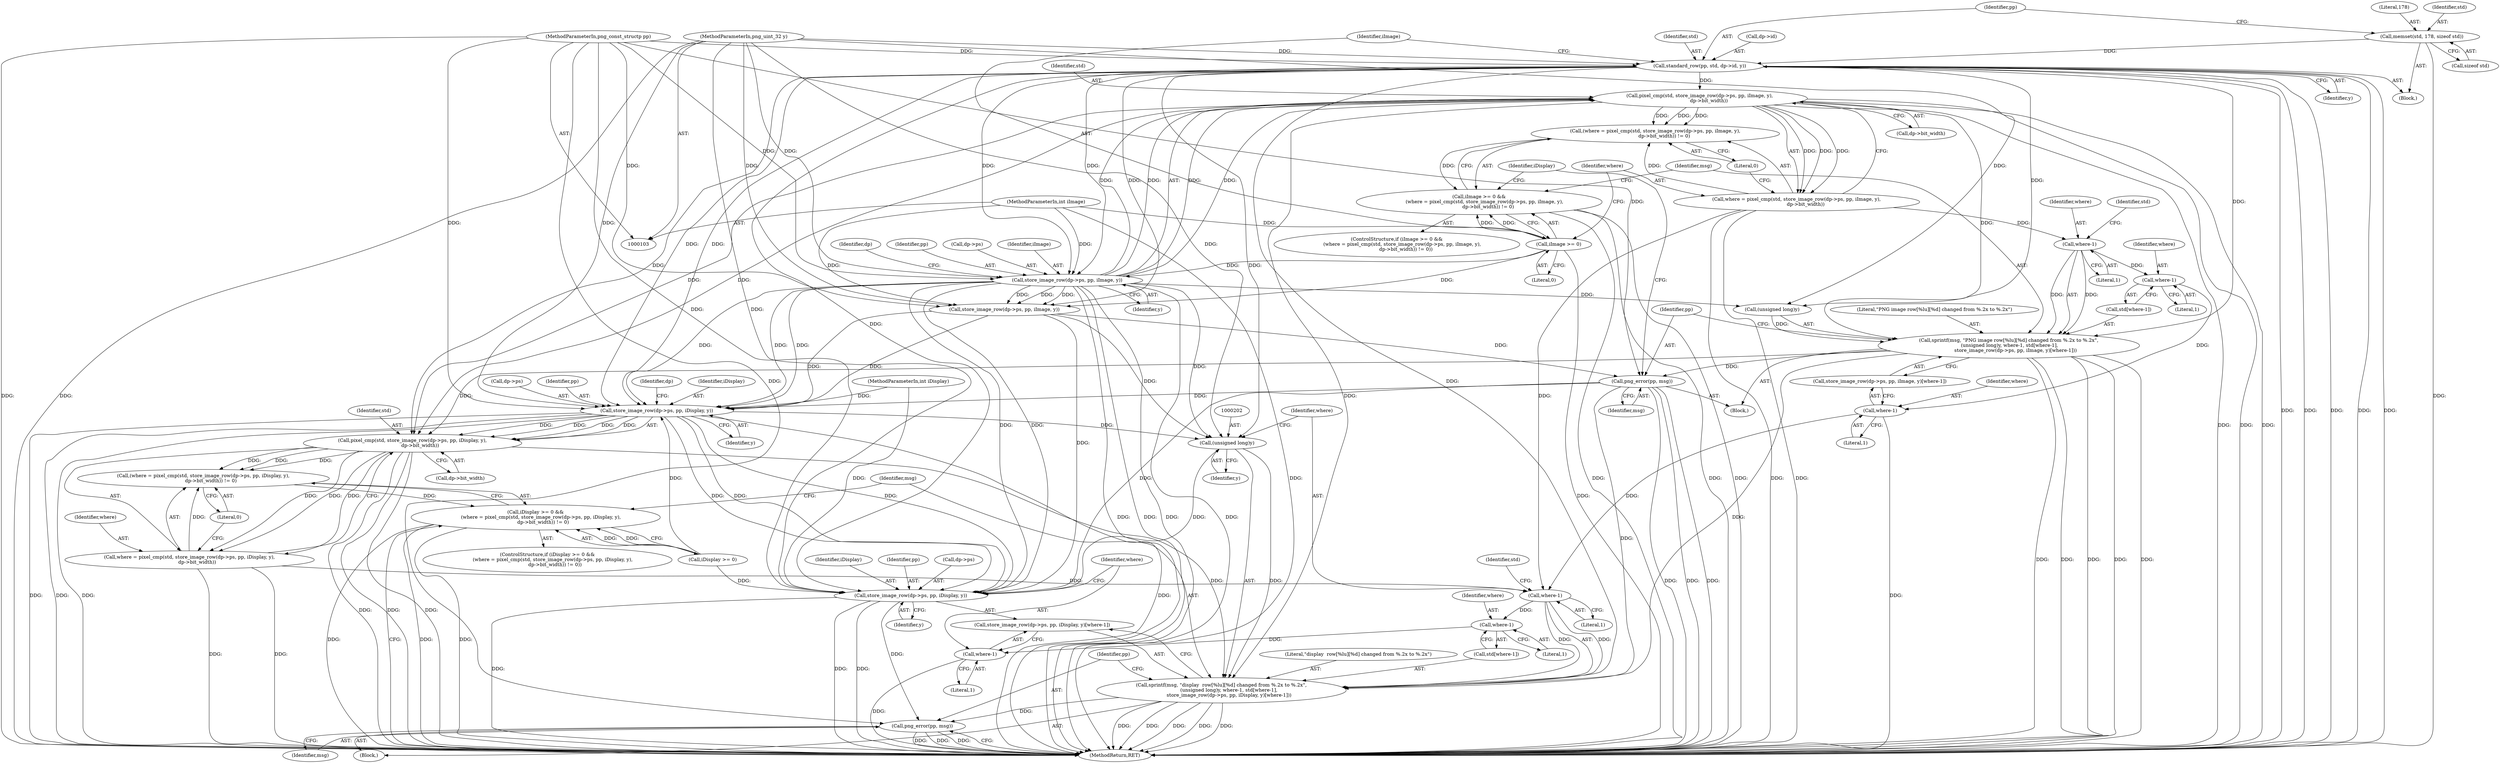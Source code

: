 digraph "1_Android_9d4853418ab2f754c2b63e091c29c5529b8b86ca_135@pointer" {
"1000132" [label="(Call,pixel_cmp(std, store_image_row(dp->ps, pp, iImage, y),\n            dp->bit_width))"];
"1000117" [label="(Call,standard_row(pp, std, dp->id, y))"];
"1000105" [label="(MethodParameterIn,png_const_structp pp)"];
"1000112" [label="(Call,memset(std, 178, sizeof std))"];
"1000108" [label="(MethodParameterIn,png_uint_32 y)"];
"1000134" [label="(Call,store_image_row(dp->ps, pp, iImage, y))"];
"1000126" [label="(Call,iImage >= 0)"];
"1000106" [label="(MethodParameterIn,int iImage)"];
"1000129" [label="(Call,(where = pixel_cmp(std, store_image_row(dp->ps, pp, iImage, y),\n            dp->bit_width)) != 0)"];
"1000125" [label="(Call,iImage >= 0 &&\n       (where = pixel_cmp(std, store_image_row(dp->ps, pp, iImage, y),\n            dp->bit_width)) != 0)"];
"1000130" [label="(Call,where = pixel_cmp(std, store_image_row(dp->ps, pp, iImage, y),\n            dp->bit_width))"];
"1000153" [label="(Call,where-1)"];
"1000147" [label="(Call,sprintf(msg, \"PNG image row[%lu][%d] changed from %.2x to %.2x\",\n (unsigned long)y, where-1, std[where-1],\n         store_image_row(dp->ps, pp, iImage, y)[where-1]))"];
"1000172" [label="(Call,png_error(pp, msg))"];
"1000185" [label="(Call,store_image_row(dp->ps, pp, iDisplay, y))"];
"1000183" [label="(Call,pixel_cmp(std, store_image_row(dp->ps, pp, iDisplay, y),\n          dp->bit_width))"];
"1000180" [label="(Call,(where = pixel_cmp(std, store_image_row(dp->ps, pp, iDisplay, y),\n          dp->bit_width)) != 0)"];
"1000176" [label="(Call,iDisplay >= 0 &&\n       (where = pixel_cmp(std, store_image_row(dp->ps, pp, iDisplay, y),\n          dp->bit_width)) != 0)"];
"1000181" [label="(Call,where = pixel_cmp(std, store_image_row(dp->ps, pp, iDisplay, y),\n          dp->bit_width))"];
"1000204" [label="(Call,where-1)"];
"1000198" [label="(Call,sprintf(msg, \"display  row[%lu][%d] changed from %.2x to %.2x\",\n          (unsigned long)y, where-1, std[where-1],\n          store_image_row(dp->ps, pp, iDisplay, y)[where-1]))"];
"1000223" [label="(Call,png_error(pp, msg))"];
"1000209" [label="(Call,where-1)"];
"1000220" [label="(Call,where-1)"];
"1000201" [label="(Call,(unsigned long)y)"];
"1000213" [label="(Call,store_image_row(dp->ps, pp, iDisplay, y))"];
"1000158" [label="(Call,where-1)"];
"1000169" [label="(Call,where-1)"];
"1000108" [label="(MethodParameterIn,png_uint_32 y)"];
"1000189" [label="(Identifier,pp)"];
"1000109" [label="(Block,)"];
"1000117" [label="(Call,standard_row(pp, std, dp->id, y))"];
"1000199" [label="(Identifier,msg)"];
"1000114" [label="(Literal,178)"];
"1000120" [label="(Call,dp->id)"];
"1000180" [label="(Call,(where = pixel_cmp(std, store_image_row(dp->ps, pp, iDisplay, y),\n          dp->bit_width)) != 0)"];
"1000127" [label="(Identifier,iImage)"];
"1000207" [label="(Call,std[where-1])"];
"1000191" [label="(Identifier,y)"];
"1000176" [label="(Call,iDisplay >= 0 &&\n       (where = pixel_cmp(std, store_image_row(dp->ps, pp, iDisplay, y),\n          dp->bit_width)) != 0)"];
"1000131" [label="(Identifier,where)"];
"1000128" [label="(Literal,0)"];
"1000175" [label="(ControlStructure,if (iDisplay >= 0 &&\n       (where = pixel_cmp(std, store_image_row(dp->ps, pp, iDisplay, y),\n          dp->bit_width)) != 0))"];
"1000161" [label="(Call,store_image_row(dp->ps, pp, iImage, y)[where-1])"];
"1000158" [label="(Call,where-1)"];
"1000218" [label="(Identifier,iDisplay)"];
"1000134" [label="(Call,store_image_row(dp->ps, pp, iImage, y))"];
"1000139" [label="(Identifier,iImage)"];
"1000162" [label="(Call,store_image_row(dp->ps, pp, iImage, y))"];
"1000154" [label="(Identifier,where)"];
"1000153" [label="(Call,where-1)"];
"1000226" [label="(MethodReturn,RET)"];
"1000206" [label="(Literal,1)"];
"1000125" [label="(Call,iImage >= 0 &&\n       (where = pixel_cmp(std, store_image_row(dp->ps, pp, iImage, y),\n            dp->bit_width)) != 0)"];
"1000204" [label="(Call,where-1)"];
"1000182" [label="(Identifier,where)"];
"1000144" [label="(Literal,0)"];
"1000212" [label="(Call,store_image_row(dp->ps, pp, iDisplay, y)[where-1])"];
"1000205" [label="(Identifier,where)"];
"1000174" [label="(Identifier,msg)"];
"1000118" [label="(Identifier,pp)"];
"1000178" [label="(Identifier,iDisplay)"];
"1000173" [label="(Identifier,pp)"];
"1000147" [label="(Call,sprintf(msg, \"PNG image row[%lu][%d] changed from %.2x to %.2x\",\n (unsigned long)y, where-1, std[where-1],\n         store_image_row(dp->ps, pp, iImage, y)[where-1]))"];
"1000150" [label="(Call,(unsigned long)y)"];
"1000112" [label="(Call,memset(std, 178, sizeof std))"];
"1000200" [label="(Literal,\"display  row[%lu][%d] changed from %.2x to %.2x\")"];
"1000159" [label="(Identifier,where)"];
"1000224" [label="(Identifier,pp)"];
"1000172" [label="(Call,png_error(pp, msg))"];
"1000222" [label="(Literal,1)"];
"1000217" [label="(Identifier,pp)"];
"1000201" [label="(Call,(unsigned long)y)"];
"1000209" [label="(Call,where-1)"];
"1000169" [label="(Call,where-1)"];
"1000160" [label="(Literal,1)"];
"1000126" [label="(Call,iImage >= 0)"];
"1000132" [label="(Call,pixel_cmp(std, store_image_row(dp->ps, pp, iImage, y),\n            dp->bit_width))"];
"1000105" [label="(MethodParameterIn,png_const_structp pp)"];
"1000140" [label="(Identifier,y)"];
"1000130" [label="(Call,where = pixel_cmp(std, store_image_row(dp->ps, pp, iImage, y),\n            dp->bit_width))"];
"1000184" [label="(Identifier,std)"];
"1000142" [label="(Identifier,dp)"];
"1000106" [label="(MethodParameterIn,int iImage)"];
"1000221" [label="(Identifier,where)"];
"1000115" [label="(Call,sizeof std)"];
"1000133" [label="(Identifier,std)"];
"1000113" [label="(Identifier,std)"];
"1000141" [label="(Call,dp->bit_width)"];
"1000193" [label="(Identifier,dp)"];
"1000129" [label="(Call,(where = pixel_cmp(std, store_image_row(dp->ps, pp, iImage, y),\n            dp->bit_width)) != 0)"];
"1000190" [label="(Identifier,iDisplay)"];
"1000186" [label="(Call,dp->ps)"];
"1000208" [label="(Identifier,std)"];
"1000156" [label="(Call,std[where-1])"];
"1000211" [label="(Literal,1)"];
"1000198" [label="(Call,sprintf(msg, \"display  row[%lu][%d] changed from %.2x to %.2x\",\n          (unsigned long)y, where-1, std[where-1],\n          store_image_row(dp->ps, pp, iDisplay, y)[where-1]))"];
"1000192" [label="(Call,dp->bit_width)"];
"1000183" [label="(Call,pixel_cmp(std, store_image_row(dp->ps, pp, iDisplay, y),\n          dp->bit_width))"];
"1000195" [label="(Literal,0)"];
"1000210" [label="(Identifier,where)"];
"1000107" [label="(MethodParameterIn,int iDisplay)"];
"1000185" [label="(Call,store_image_row(dp->ps, pp, iDisplay, y))"];
"1000214" [label="(Call,dp->ps)"];
"1000203" [label="(Identifier,y)"];
"1000177" [label="(Call,iDisplay >= 0)"];
"1000155" [label="(Literal,1)"];
"1000171" [label="(Literal,1)"];
"1000138" [label="(Identifier,pp)"];
"1000220" [label="(Call,where-1)"];
"1000219" [label="(Identifier,y)"];
"1000145" [label="(Block,)"];
"1000170" [label="(Identifier,where)"];
"1000223" [label="(Call,png_error(pp, msg))"];
"1000157" [label="(Identifier,std)"];
"1000196" [label="(Block,)"];
"1000225" [label="(Identifier,msg)"];
"1000119" [label="(Identifier,std)"];
"1000124" [label="(ControlStructure,if (iImage >= 0 &&\n       (where = pixel_cmp(std, store_image_row(dp->ps, pp, iImage, y),\n            dp->bit_width)) != 0))"];
"1000213" [label="(Call,store_image_row(dp->ps, pp, iDisplay, y))"];
"1000135" [label="(Call,dp->ps)"];
"1000123" [label="(Identifier,y)"];
"1000149" [label="(Literal,\"PNG image row[%lu][%d] changed from %.2x to %.2x\")"];
"1000181" [label="(Call,where = pixel_cmp(std, store_image_row(dp->ps, pp, iDisplay, y),\n          dp->bit_width))"];
"1000148" [label="(Identifier,msg)"];
"1000132" -> "1000130"  [label="AST: "];
"1000132" -> "1000141"  [label="CFG: "];
"1000133" -> "1000132"  [label="AST: "];
"1000134" -> "1000132"  [label="AST: "];
"1000141" -> "1000132"  [label="AST: "];
"1000130" -> "1000132"  [label="CFG: "];
"1000132" -> "1000226"  [label="DDG: "];
"1000132" -> "1000226"  [label="DDG: "];
"1000132" -> "1000226"  [label="DDG: "];
"1000132" -> "1000129"  [label="DDG: "];
"1000132" -> "1000129"  [label="DDG: "];
"1000132" -> "1000129"  [label="DDG: "];
"1000132" -> "1000130"  [label="DDG: "];
"1000132" -> "1000130"  [label="DDG: "];
"1000132" -> "1000130"  [label="DDG: "];
"1000117" -> "1000132"  [label="DDG: "];
"1000134" -> "1000132"  [label="DDG: "];
"1000134" -> "1000132"  [label="DDG: "];
"1000134" -> "1000132"  [label="DDG: "];
"1000134" -> "1000132"  [label="DDG: "];
"1000132" -> "1000147"  [label="DDG: "];
"1000132" -> "1000183"  [label="DDG: "];
"1000132" -> "1000183"  [label="DDG: "];
"1000132" -> "1000198"  [label="DDG: "];
"1000117" -> "1000109"  [label="AST: "];
"1000117" -> "1000123"  [label="CFG: "];
"1000118" -> "1000117"  [label="AST: "];
"1000119" -> "1000117"  [label="AST: "];
"1000120" -> "1000117"  [label="AST: "];
"1000123" -> "1000117"  [label="AST: "];
"1000127" -> "1000117"  [label="CFG: "];
"1000117" -> "1000226"  [label="DDG: "];
"1000117" -> "1000226"  [label="DDG: "];
"1000117" -> "1000226"  [label="DDG: "];
"1000117" -> "1000226"  [label="DDG: "];
"1000117" -> "1000226"  [label="DDG: "];
"1000105" -> "1000117"  [label="DDG: "];
"1000112" -> "1000117"  [label="DDG: "];
"1000108" -> "1000117"  [label="DDG: "];
"1000117" -> "1000134"  [label="DDG: "];
"1000117" -> "1000134"  [label="DDG: "];
"1000117" -> "1000150"  [label="DDG: "];
"1000117" -> "1000147"  [label="DDG: "];
"1000117" -> "1000162"  [label="DDG: "];
"1000117" -> "1000183"  [label="DDG: "];
"1000117" -> "1000185"  [label="DDG: "];
"1000117" -> "1000185"  [label="DDG: "];
"1000117" -> "1000201"  [label="DDG: "];
"1000117" -> "1000198"  [label="DDG: "];
"1000117" -> "1000213"  [label="DDG: "];
"1000105" -> "1000103"  [label="AST: "];
"1000105" -> "1000226"  [label="DDG: "];
"1000105" -> "1000134"  [label="DDG: "];
"1000105" -> "1000162"  [label="DDG: "];
"1000105" -> "1000172"  [label="DDG: "];
"1000105" -> "1000185"  [label="DDG: "];
"1000105" -> "1000213"  [label="DDG: "];
"1000105" -> "1000223"  [label="DDG: "];
"1000112" -> "1000109"  [label="AST: "];
"1000112" -> "1000115"  [label="CFG: "];
"1000113" -> "1000112"  [label="AST: "];
"1000114" -> "1000112"  [label="AST: "];
"1000115" -> "1000112"  [label="AST: "];
"1000118" -> "1000112"  [label="CFG: "];
"1000112" -> "1000226"  [label="DDG: "];
"1000108" -> "1000103"  [label="AST: "];
"1000108" -> "1000226"  [label="DDG: "];
"1000108" -> "1000134"  [label="DDG: "];
"1000108" -> "1000150"  [label="DDG: "];
"1000108" -> "1000162"  [label="DDG: "];
"1000108" -> "1000185"  [label="DDG: "];
"1000108" -> "1000201"  [label="DDG: "];
"1000108" -> "1000213"  [label="DDG: "];
"1000134" -> "1000140"  [label="CFG: "];
"1000135" -> "1000134"  [label="AST: "];
"1000138" -> "1000134"  [label="AST: "];
"1000139" -> "1000134"  [label="AST: "];
"1000140" -> "1000134"  [label="AST: "];
"1000142" -> "1000134"  [label="CFG: "];
"1000134" -> "1000226"  [label="DDG: "];
"1000134" -> "1000226"  [label="DDG: "];
"1000134" -> "1000226"  [label="DDG: "];
"1000134" -> "1000226"  [label="DDG: "];
"1000126" -> "1000134"  [label="DDG: "];
"1000106" -> "1000134"  [label="DDG: "];
"1000134" -> "1000150"  [label="DDG: "];
"1000134" -> "1000162"  [label="DDG: "];
"1000134" -> "1000162"  [label="DDG: "];
"1000134" -> "1000162"  [label="DDG: "];
"1000134" -> "1000185"  [label="DDG: "];
"1000134" -> "1000185"  [label="DDG: "];
"1000134" -> "1000185"  [label="DDG: "];
"1000134" -> "1000201"  [label="DDG: "];
"1000134" -> "1000213"  [label="DDG: "];
"1000134" -> "1000213"  [label="DDG: "];
"1000126" -> "1000125"  [label="AST: "];
"1000126" -> "1000128"  [label="CFG: "];
"1000127" -> "1000126"  [label="AST: "];
"1000128" -> "1000126"  [label="AST: "];
"1000131" -> "1000126"  [label="CFG: "];
"1000125" -> "1000126"  [label="CFG: "];
"1000126" -> "1000226"  [label="DDG: "];
"1000126" -> "1000125"  [label="DDG: "];
"1000126" -> "1000125"  [label="DDG: "];
"1000106" -> "1000126"  [label="DDG: "];
"1000126" -> "1000162"  [label="DDG: "];
"1000106" -> "1000103"  [label="AST: "];
"1000106" -> "1000226"  [label="DDG: "];
"1000106" -> "1000162"  [label="DDG: "];
"1000129" -> "1000125"  [label="AST: "];
"1000129" -> "1000144"  [label="CFG: "];
"1000130" -> "1000129"  [label="AST: "];
"1000144" -> "1000129"  [label="AST: "];
"1000125" -> "1000129"  [label="CFG: "];
"1000129" -> "1000125"  [label="DDG: "];
"1000130" -> "1000129"  [label="DDG: "];
"1000125" -> "1000124"  [label="AST: "];
"1000148" -> "1000125"  [label="CFG: "];
"1000178" -> "1000125"  [label="CFG: "];
"1000125" -> "1000226"  [label="DDG: "];
"1000125" -> "1000226"  [label="DDG: "];
"1000125" -> "1000226"  [label="DDG: "];
"1000131" -> "1000130"  [label="AST: "];
"1000144" -> "1000130"  [label="CFG: "];
"1000130" -> "1000226"  [label="DDG: "];
"1000130" -> "1000226"  [label="DDG: "];
"1000130" -> "1000153"  [label="DDG: "];
"1000130" -> "1000204"  [label="DDG: "];
"1000153" -> "1000147"  [label="AST: "];
"1000153" -> "1000155"  [label="CFG: "];
"1000154" -> "1000153"  [label="AST: "];
"1000155" -> "1000153"  [label="AST: "];
"1000157" -> "1000153"  [label="CFG: "];
"1000153" -> "1000147"  [label="DDG: "];
"1000153" -> "1000147"  [label="DDG: "];
"1000153" -> "1000158"  [label="DDG: "];
"1000147" -> "1000145"  [label="AST: "];
"1000147" -> "1000161"  [label="CFG: "];
"1000148" -> "1000147"  [label="AST: "];
"1000149" -> "1000147"  [label="AST: "];
"1000150" -> "1000147"  [label="AST: "];
"1000156" -> "1000147"  [label="AST: "];
"1000161" -> "1000147"  [label="AST: "];
"1000173" -> "1000147"  [label="CFG: "];
"1000147" -> "1000226"  [label="DDG: "];
"1000147" -> "1000226"  [label="DDG: "];
"1000147" -> "1000226"  [label="DDG: "];
"1000147" -> "1000226"  [label="DDG: "];
"1000147" -> "1000226"  [label="DDG: "];
"1000150" -> "1000147"  [label="DDG: "];
"1000147" -> "1000172"  [label="DDG: "];
"1000147" -> "1000183"  [label="DDG: "];
"1000147" -> "1000198"  [label="DDG: "];
"1000172" -> "1000145"  [label="AST: "];
"1000172" -> "1000174"  [label="CFG: "];
"1000173" -> "1000172"  [label="AST: "];
"1000174" -> "1000172"  [label="AST: "];
"1000178" -> "1000172"  [label="CFG: "];
"1000172" -> "1000226"  [label="DDG: "];
"1000172" -> "1000226"  [label="DDG: "];
"1000172" -> "1000226"  [label="DDG: "];
"1000162" -> "1000172"  [label="DDG: "];
"1000172" -> "1000185"  [label="DDG: "];
"1000172" -> "1000198"  [label="DDG: "];
"1000172" -> "1000213"  [label="DDG: "];
"1000185" -> "1000183"  [label="AST: "];
"1000185" -> "1000191"  [label="CFG: "];
"1000186" -> "1000185"  [label="AST: "];
"1000189" -> "1000185"  [label="AST: "];
"1000190" -> "1000185"  [label="AST: "];
"1000191" -> "1000185"  [label="AST: "];
"1000193" -> "1000185"  [label="CFG: "];
"1000185" -> "1000226"  [label="DDG: "];
"1000185" -> "1000226"  [label="DDG: "];
"1000185" -> "1000226"  [label="DDG: "];
"1000185" -> "1000226"  [label="DDG: "];
"1000185" -> "1000183"  [label="DDG: "];
"1000185" -> "1000183"  [label="DDG: "];
"1000185" -> "1000183"  [label="DDG: "];
"1000185" -> "1000183"  [label="DDG: "];
"1000162" -> "1000185"  [label="DDG: "];
"1000162" -> "1000185"  [label="DDG: "];
"1000177" -> "1000185"  [label="DDG: "];
"1000107" -> "1000185"  [label="DDG: "];
"1000185" -> "1000201"  [label="DDG: "];
"1000185" -> "1000213"  [label="DDG: "];
"1000185" -> "1000213"  [label="DDG: "];
"1000185" -> "1000213"  [label="DDG: "];
"1000183" -> "1000181"  [label="AST: "];
"1000183" -> "1000192"  [label="CFG: "];
"1000184" -> "1000183"  [label="AST: "];
"1000192" -> "1000183"  [label="AST: "];
"1000181" -> "1000183"  [label="CFG: "];
"1000183" -> "1000226"  [label="DDG: "];
"1000183" -> "1000226"  [label="DDG: "];
"1000183" -> "1000226"  [label="DDG: "];
"1000183" -> "1000180"  [label="DDG: "];
"1000183" -> "1000180"  [label="DDG: "];
"1000183" -> "1000180"  [label="DDG: "];
"1000183" -> "1000181"  [label="DDG: "];
"1000183" -> "1000181"  [label="DDG: "];
"1000183" -> "1000181"  [label="DDG: "];
"1000183" -> "1000198"  [label="DDG: "];
"1000180" -> "1000176"  [label="AST: "];
"1000180" -> "1000195"  [label="CFG: "];
"1000181" -> "1000180"  [label="AST: "];
"1000195" -> "1000180"  [label="AST: "];
"1000176" -> "1000180"  [label="CFG: "];
"1000180" -> "1000176"  [label="DDG: "];
"1000181" -> "1000180"  [label="DDG: "];
"1000176" -> "1000175"  [label="AST: "];
"1000176" -> "1000177"  [label="CFG: "];
"1000177" -> "1000176"  [label="AST: "];
"1000199" -> "1000176"  [label="CFG: "];
"1000226" -> "1000176"  [label="CFG: "];
"1000176" -> "1000226"  [label="DDG: "];
"1000176" -> "1000226"  [label="DDG: "];
"1000176" -> "1000226"  [label="DDG: "];
"1000177" -> "1000176"  [label="DDG: "];
"1000177" -> "1000176"  [label="DDG: "];
"1000182" -> "1000181"  [label="AST: "];
"1000195" -> "1000181"  [label="CFG: "];
"1000181" -> "1000226"  [label="DDG: "];
"1000181" -> "1000226"  [label="DDG: "];
"1000181" -> "1000204"  [label="DDG: "];
"1000204" -> "1000198"  [label="AST: "];
"1000204" -> "1000206"  [label="CFG: "];
"1000205" -> "1000204"  [label="AST: "];
"1000206" -> "1000204"  [label="AST: "];
"1000208" -> "1000204"  [label="CFG: "];
"1000204" -> "1000198"  [label="DDG: "];
"1000204" -> "1000198"  [label="DDG: "];
"1000169" -> "1000204"  [label="DDG: "];
"1000204" -> "1000209"  [label="DDG: "];
"1000198" -> "1000196"  [label="AST: "];
"1000198" -> "1000212"  [label="CFG: "];
"1000199" -> "1000198"  [label="AST: "];
"1000200" -> "1000198"  [label="AST: "];
"1000201" -> "1000198"  [label="AST: "];
"1000207" -> "1000198"  [label="AST: "];
"1000212" -> "1000198"  [label="AST: "];
"1000224" -> "1000198"  [label="CFG: "];
"1000198" -> "1000226"  [label="DDG: "];
"1000198" -> "1000226"  [label="DDG: "];
"1000198" -> "1000226"  [label="DDG: "];
"1000198" -> "1000226"  [label="DDG: "];
"1000198" -> "1000226"  [label="DDG: "];
"1000201" -> "1000198"  [label="DDG: "];
"1000198" -> "1000223"  [label="DDG: "];
"1000223" -> "1000196"  [label="AST: "];
"1000223" -> "1000225"  [label="CFG: "];
"1000224" -> "1000223"  [label="AST: "];
"1000225" -> "1000223"  [label="AST: "];
"1000226" -> "1000223"  [label="CFG: "];
"1000223" -> "1000226"  [label="DDG: "];
"1000223" -> "1000226"  [label="DDG: "];
"1000223" -> "1000226"  [label="DDG: "];
"1000213" -> "1000223"  [label="DDG: "];
"1000209" -> "1000207"  [label="AST: "];
"1000209" -> "1000211"  [label="CFG: "];
"1000210" -> "1000209"  [label="AST: "];
"1000211" -> "1000209"  [label="AST: "];
"1000207" -> "1000209"  [label="CFG: "];
"1000209" -> "1000220"  [label="DDG: "];
"1000220" -> "1000212"  [label="AST: "];
"1000220" -> "1000222"  [label="CFG: "];
"1000221" -> "1000220"  [label="AST: "];
"1000222" -> "1000220"  [label="AST: "];
"1000212" -> "1000220"  [label="CFG: "];
"1000220" -> "1000226"  [label="DDG: "];
"1000201" -> "1000203"  [label="CFG: "];
"1000202" -> "1000201"  [label="AST: "];
"1000203" -> "1000201"  [label="AST: "];
"1000205" -> "1000201"  [label="CFG: "];
"1000162" -> "1000201"  [label="DDG: "];
"1000201" -> "1000213"  [label="DDG: "];
"1000213" -> "1000212"  [label="AST: "];
"1000213" -> "1000219"  [label="CFG: "];
"1000214" -> "1000213"  [label="AST: "];
"1000217" -> "1000213"  [label="AST: "];
"1000218" -> "1000213"  [label="AST: "];
"1000219" -> "1000213"  [label="AST: "];
"1000221" -> "1000213"  [label="CFG: "];
"1000213" -> "1000226"  [label="DDG: "];
"1000213" -> "1000226"  [label="DDG: "];
"1000213" -> "1000226"  [label="DDG: "];
"1000162" -> "1000213"  [label="DDG: "];
"1000177" -> "1000213"  [label="DDG: "];
"1000107" -> "1000213"  [label="DDG: "];
"1000158" -> "1000156"  [label="AST: "];
"1000158" -> "1000160"  [label="CFG: "];
"1000159" -> "1000158"  [label="AST: "];
"1000160" -> "1000158"  [label="AST: "];
"1000156" -> "1000158"  [label="CFG: "];
"1000158" -> "1000169"  [label="DDG: "];
"1000169" -> "1000161"  [label="AST: "];
"1000169" -> "1000171"  [label="CFG: "];
"1000170" -> "1000169"  [label="AST: "];
"1000171" -> "1000169"  [label="AST: "];
"1000161" -> "1000169"  [label="CFG: "];
"1000169" -> "1000226"  [label="DDG: "];
}
